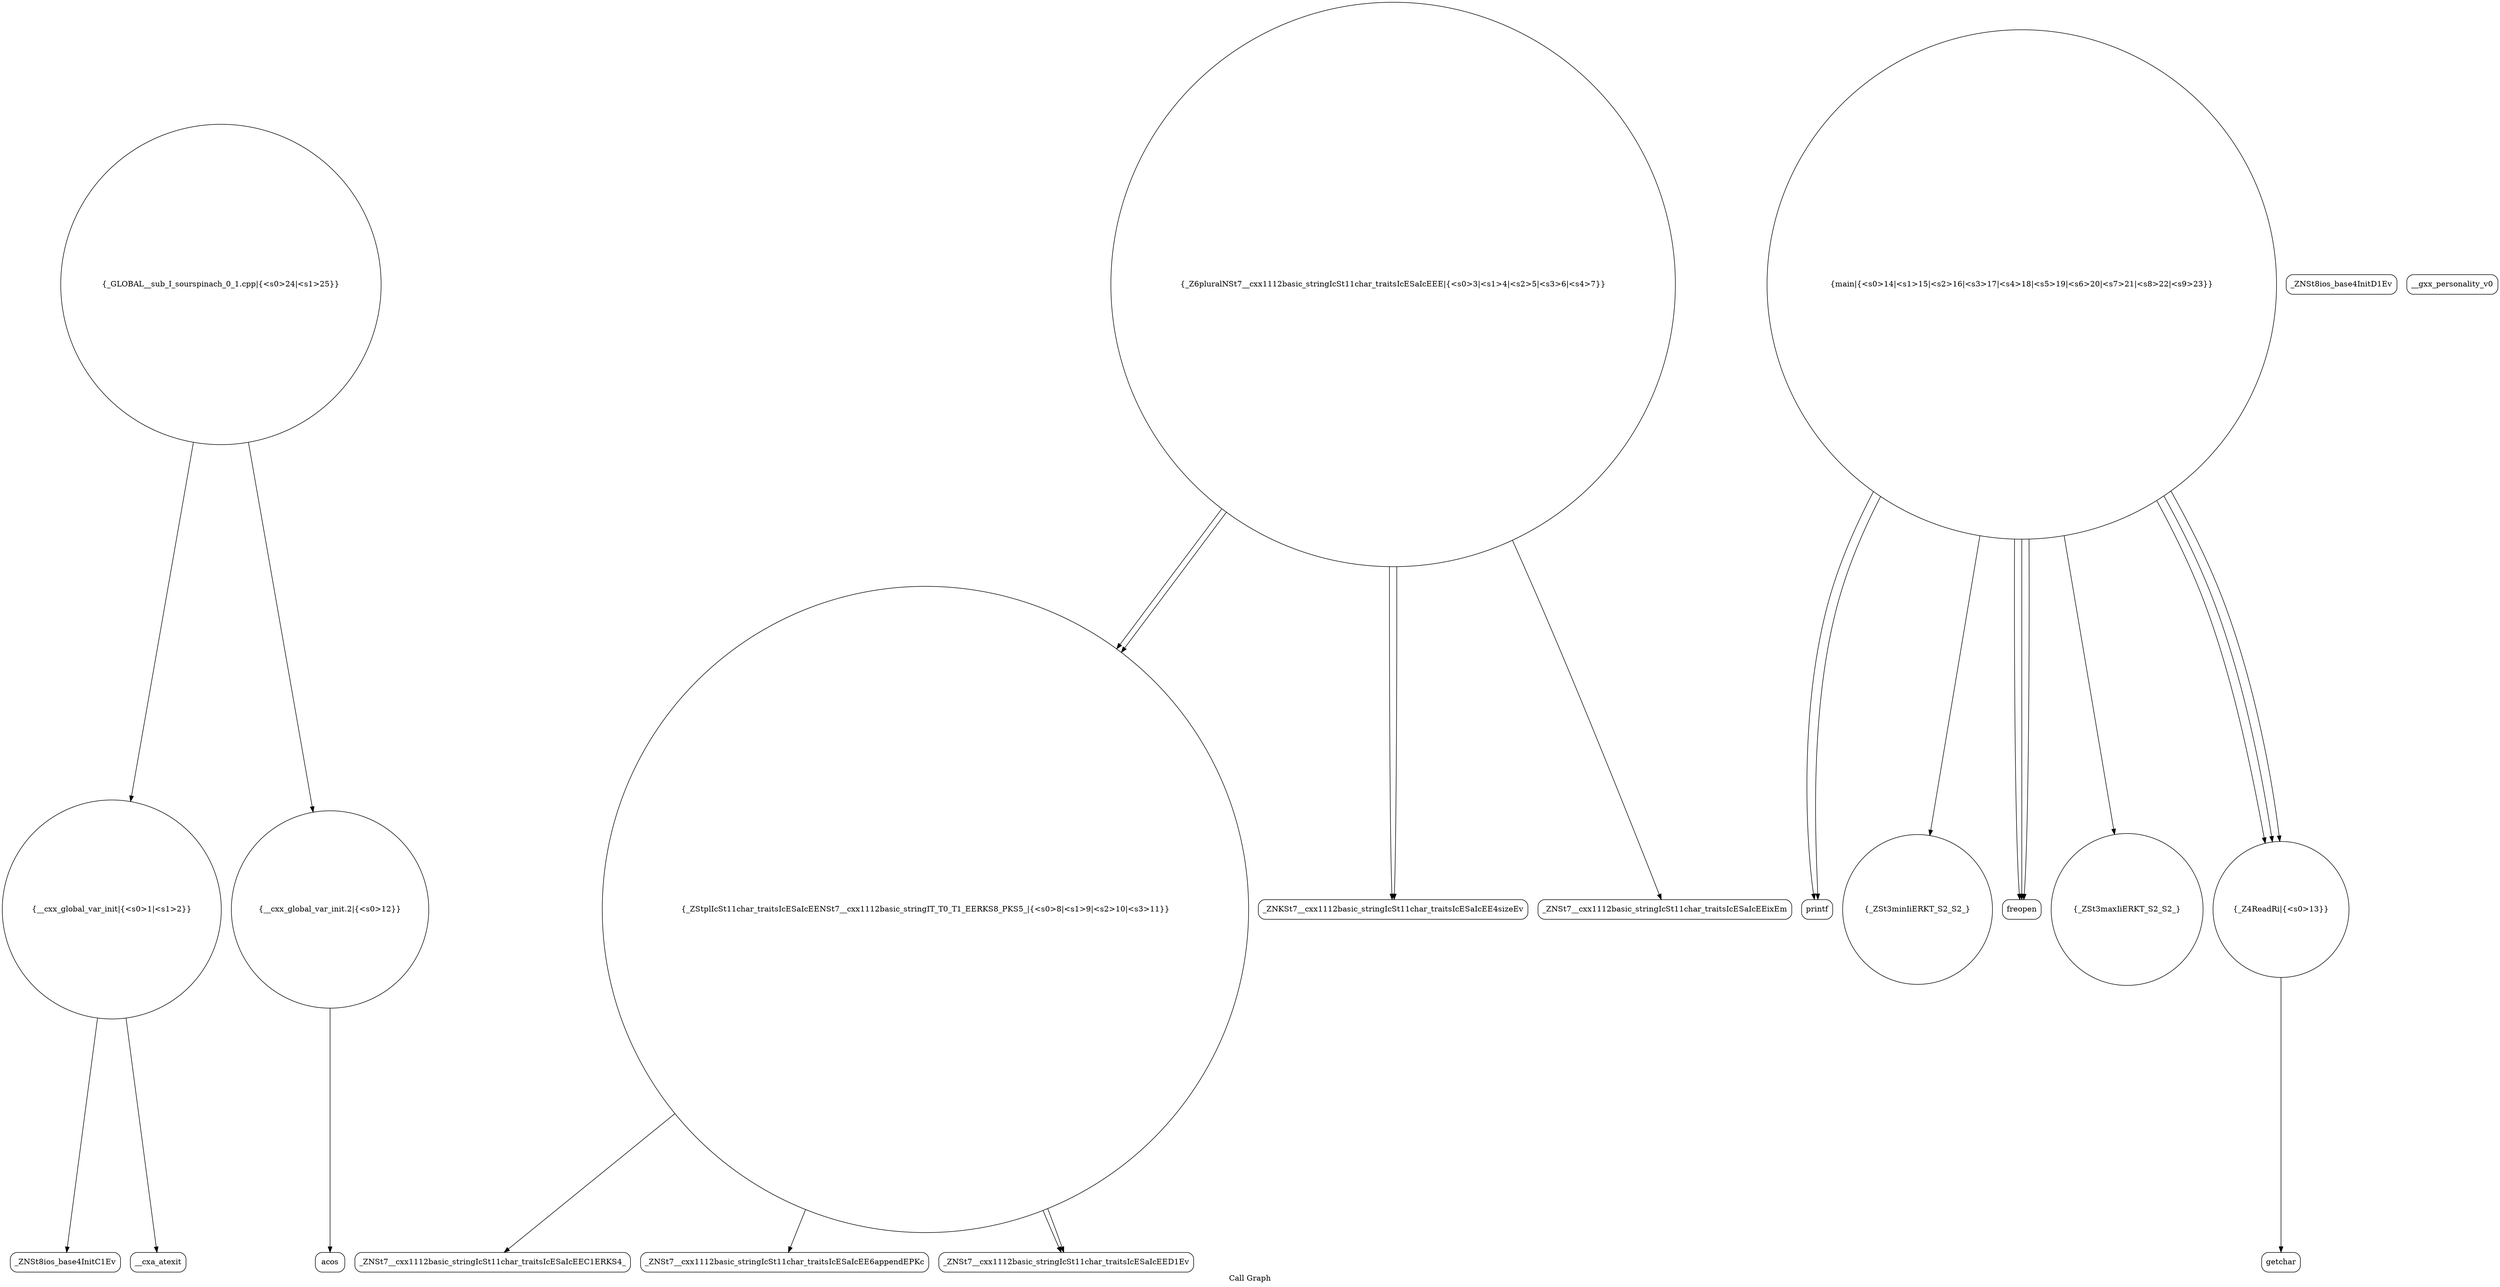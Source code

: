 digraph "Call Graph" {
	label="Call Graph";

	Node0x55bafc0f0290 [shape=record,shape=circle,label="{__cxx_global_var_init|{<s0>1|<s1>2}}"];
	Node0x55bafc0f0290:s0 -> Node0x55bafc0f0720[color=black];
	Node0x55bafc0f0290:s1 -> Node0x55bafc0f0820[color=black];
	Node0x55bafc0f0a20 [shape=record,shape=circle,label="{_ZStplIcSt11char_traitsIcESaIcEENSt7__cxx1112basic_stringIT_T0_T1_EERKS8_PKS5_|{<s0>8|<s1>9|<s2>10|<s3>11}}"];
	Node0x55bafc0f0a20:s0 -> Node0x55bafc0f0f20[color=black];
	Node0x55bafc0f0a20:s1 -> Node0x55bafc0f0fa0[color=black];
	Node0x55bafc0f0a20:s2 -> Node0x55bafc0f10a0[color=black];
	Node0x55bafc0f0a20:s3 -> Node0x55bafc0f10a0[color=black];
	Node0x55bafc0f0da0 [shape=record,shape=Mrecord,label="{printf}"];
	Node0x55bafc0f1120 [shape=record,shape=circle,label="{_GLOBAL__sub_I_sourspinach_0_1.cpp|{<s0>24|<s1>25}}"];
	Node0x55bafc0f1120:s0 -> Node0x55bafc0f0290[color=black];
	Node0x55bafc0f1120:s1 -> Node0x55bafc0f0aa0[color=black];
	Node0x55bafc0f07a0 [shape=record,shape=Mrecord,label="{_ZNSt8ios_base4InitD1Ev}"];
	Node0x55bafc0f0b20 [shape=record,shape=Mrecord,label="{acos}"];
	Node0x55bafc0f0ea0 [shape=record,shape=circle,label="{_ZSt3minIiERKT_S2_S2_}"];
	Node0x55bafc0f08a0 [shape=record,shape=circle,label="{_Z6pluralNSt7__cxx1112basic_stringIcSt11char_traitsIcESaIcEEE|{<s0>3|<s1>4|<s2>5|<s3>6|<s4>7}}"];
	Node0x55bafc0f08a0:s0 -> Node0x55bafc0f0920[color=black];
	Node0x55bafc0f08a0:s1 -> Node0x55bafc0f0920[color=black];
	Node0x55bafc0f08a0:s2 -> Node0x55bafc0f09a0[color=black];
	Node0x55bafc0f08a0:s3 -> Node0x55bafc0f0a20[color=black];
	Node0x55bafc0f08a0:s4 -> Node0x55bafc0f0a20[color=black];
	Node0x55bafc0f0c20 [shape=record,shape=Mrecord,label="{getchar}"];
	Node0x55bafc0f0fa0 [shape=record,shape=Mrecord,label="{_ZNSt7__cxx1112basic_stringIcSt11char_traitsIcESaIcEE6appendEPKc}"];
	Node0x55bafc0f09a0 [shape=record,shape=Mrecord,label="{_ZNSt7__cxx1112basic_stringIcSt11char_traitsIcESaIcEEixEm}"];
	Node0x55bafc0f0d20 [shape=record,shape=Mrecord,label="{freopen}"];
	Node0x55bafc0f10a0 [shape=record,shape=Mrecord,label="{_ZNSt7__cxx1112basic_stringIcSt11char_traitsIcESaIcEED1Ev}"];
	Node0x55bafc0f0720 [shape=record,shape=Mrecord,label="{_ZNSt8ios_base4InitC1Ev}"];
	Node0x55bafc0f0aa0 [shape=record,shape=circle,label="{__cxx_global_var_init.2|{<s0>12}}"];
	Node0x55bafc0f0aa0:s0 -> Node0x55bafc0f0b20[color=black];
	Node0x55bafc0f0e20 [shape=record,shape=circle,label="{_ZSt3maxIiERKT_S2_S2_}"];
	Node0x55bafc0f0820 [shape=record,shape=Mrecord,label="{__cxa_atexit}"];
	Node0x55bafc0f0ba0 [shape=record,shape=circle,label="{_Z4ReadRi|{<s0>13}}"];
	Node0x55bafc0f0ba0:s0 -> Node0x55bafc0f0c20[color=black];
	Node0x55bafc0f0f20 [shape=record,shape=Mrecord,label="{_ZNSt7__cxx1112basic_stringIcSt11char_traitsIcESaIcEEC1ERKS4_}"];
	Node0x55bafc0f0920 [shape=record,shape=Mrecord,label="{_ZNKSt7__cxx1112basic_stringIcSt11char_traitsIcESaIcEE4sizeEv}"];
	Node0x55bafc0f0ca0 [shape=record,shape=circle,label="{main|{<s0>14|<s1>15|<s2>16|<s3>17|<s4>18|<s5>19|<s6>20|<s7>21|<s8>22|<s9>23}}"];
	Node0x55bafc0f0ca0:s0 -> Node0x55bafc0f0d20[color=black];
	Node0x55bafc0f0ca0:s1 -> Node0x55bafc0f0d20[color=black];
	Node0x55bafc0f0ca0:s2 -> Node0x55bafc0f0d20[color=black];
	Node0x55bafc0f0ca0:s3 -> Node0x55bafc0f0ba0[color=black];
	Node0x55bafc0f0ca0:s4 -> Node0x55bafc0f0da0[color=black];
	Node0x55bafc0f0ca0:s5 -> Node0x55bafc0f0ba0[color=black];
	Node0x55bafc0f0ca0:s6 -> Node0x55bafc0f0ba0[color=black];
	Node0x55bafc0f0ca0:s7 -> Node0x55bafc0f0e20[color=black];
	Node0x55bafc0f0ca0:s8 -> Node0x55bafc0f0ea0[color=black];
	Node0x55bafc0f0ca0:s9 -> Node0x55bafc0f0da0[color=black];
	Node0x55bafc0f1020 [shape=record,shape=Mrecord,label="{__gxx_personality_v0}"];
}
